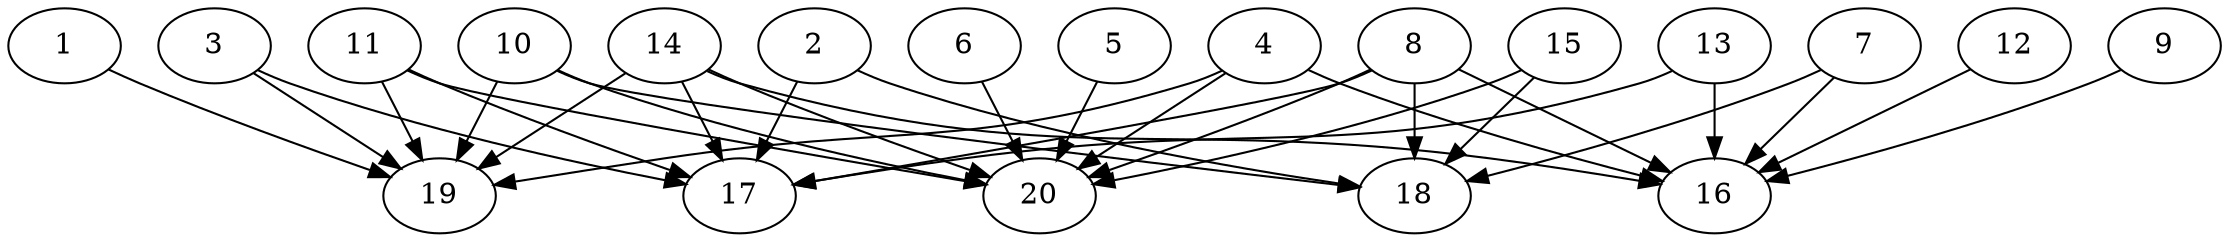 // DAG automatically generated by daggen at Thu Oct  3 13:58:42 2019
// ./daggen --dot -n 20 --ccr 0.3 --fat 0.9 --regular 0.9 --density 0.6 --mindata 5242880 --maxdata 52428800 
digraph G {
  1 [size="111223467", alpha="0.01", expect_size="33367040"] 
  1 -> 19 [size ="33367040"]
  2 [size="169594880", alpha="0.17", expect_size="50878464"] 
  2 -> 17 [size ="50878464"]
  2 -> 18 [size ="50878464"]
  3 [size="170076160", alpha="0.03", expect_size="51022848"] 
  3 -> 17 [size ="51022848"]
  3 -> 19 [size ="51022848"]
  4 [size="145230507", alpha="0.05", expect_size="43569152"] 
  4 -> 16 [size ="43569152"]
  4 -> 19 [size ="43569152"]
  4 -> 20 [size ="43569152"]
  5 [size="76936533", alpha="0.06", expect_size="23080960"] 
  5 -> 20 [size ="23080960"]
  6 [size="82660693", alpha="0.17", expect_size="24798208"] 
  6 -> 20 [size ="24798208"]
  7 [size="90344107", alpha="0.15", expect_size="27103232"] 
  7 -> 16 [size ="27103232"]
  7 -> 18 [size ="27103232"]
  8 [size="103772160", alpha="0.10", expect_size="31131648"] 
  8 -> 16 [size ="31131648"]
  8 -> 17 [size ="31131648"]
  8 -> 18 [size ="31131648"]
  8 -> 20 [size ="31131648"]
  9 [size="95877120", alpha="0.05", expect_size="28763136"] 
  9 -> 16 [size ="28763136"]
  10 [size="85227520", alpha="0.03", expect_size="25568256"] 
  10 -> 18 [size ="25568256"]
  10 -> 19 [size ="25568256"]
  10 -> 20 [size ="25568256"]
  11 [size="79008427", alpha="0.01", expect_size="23702528"] 
  11 -> 17 [size ="23702528"]
  11 -> 19 [size ="23702528"]
  11 -> 20 [size ="23702528"]
  12 [size="89251840", alpha="0.16", expect_size="26775552"] 
  12 -> 16 [size ="26775552"]
  13 [size="67119787", alpha="0.08", expect_size="20135936"] 
  13 -> 16 [size ="20135936"]
  13 -> 17 [size ="20135936"]
  14 [size="93914453", alpha="0.12", expect_size="28174336"] 
  14 -> 16 [size ="28174336"]
  14 -> 17 [size ="28174336"]
  14 -> 19 [size ="28174336"]
  14 -> 20 [size ="28174336"]
  15 [size="136021333", alpha="0.00", expect_size="40806400"] 
  15 -> 18 [size ="40806400"]
  15 -> 20 [size ="40806400"]
  16 [size="24900267", alpha="0.03", expect_size="7470080"] 
  17 [size="160706560", alpha="0.10", expect_size="48211968"] 
  18 [size="119886507", alpha="0.18", expect_size="35965952"] 
  19 [size="44042240", alpha="0.17", expect_size="13212672"] 
  20 [size="81517227", alpha="0.03", expect_size="24455168"] 
}
